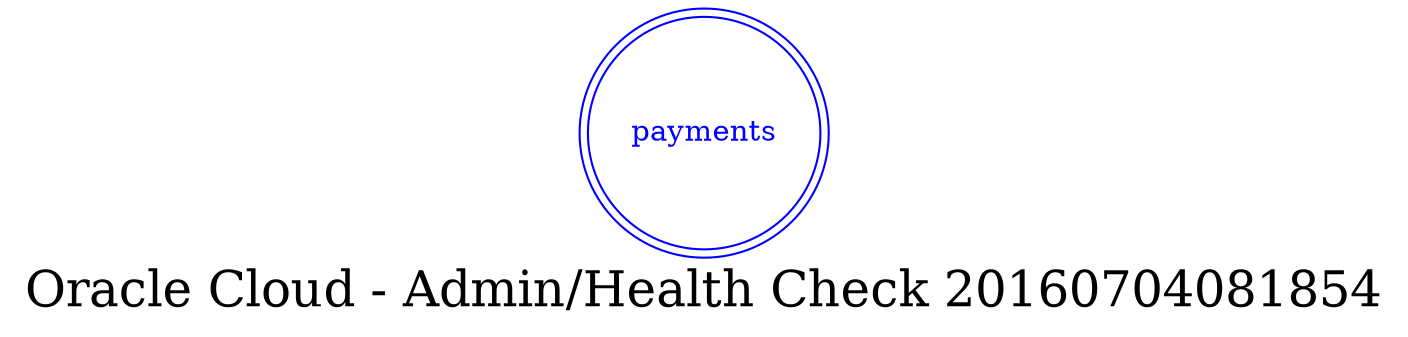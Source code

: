 digraph LexiconGraph {
graph[label="Oracle Cloud - Admin/Health Check 20160704081854", fontsize=24]
splines=true
"payments" [color=blue, fontcolor=blue, shape=doublecircle]
}
